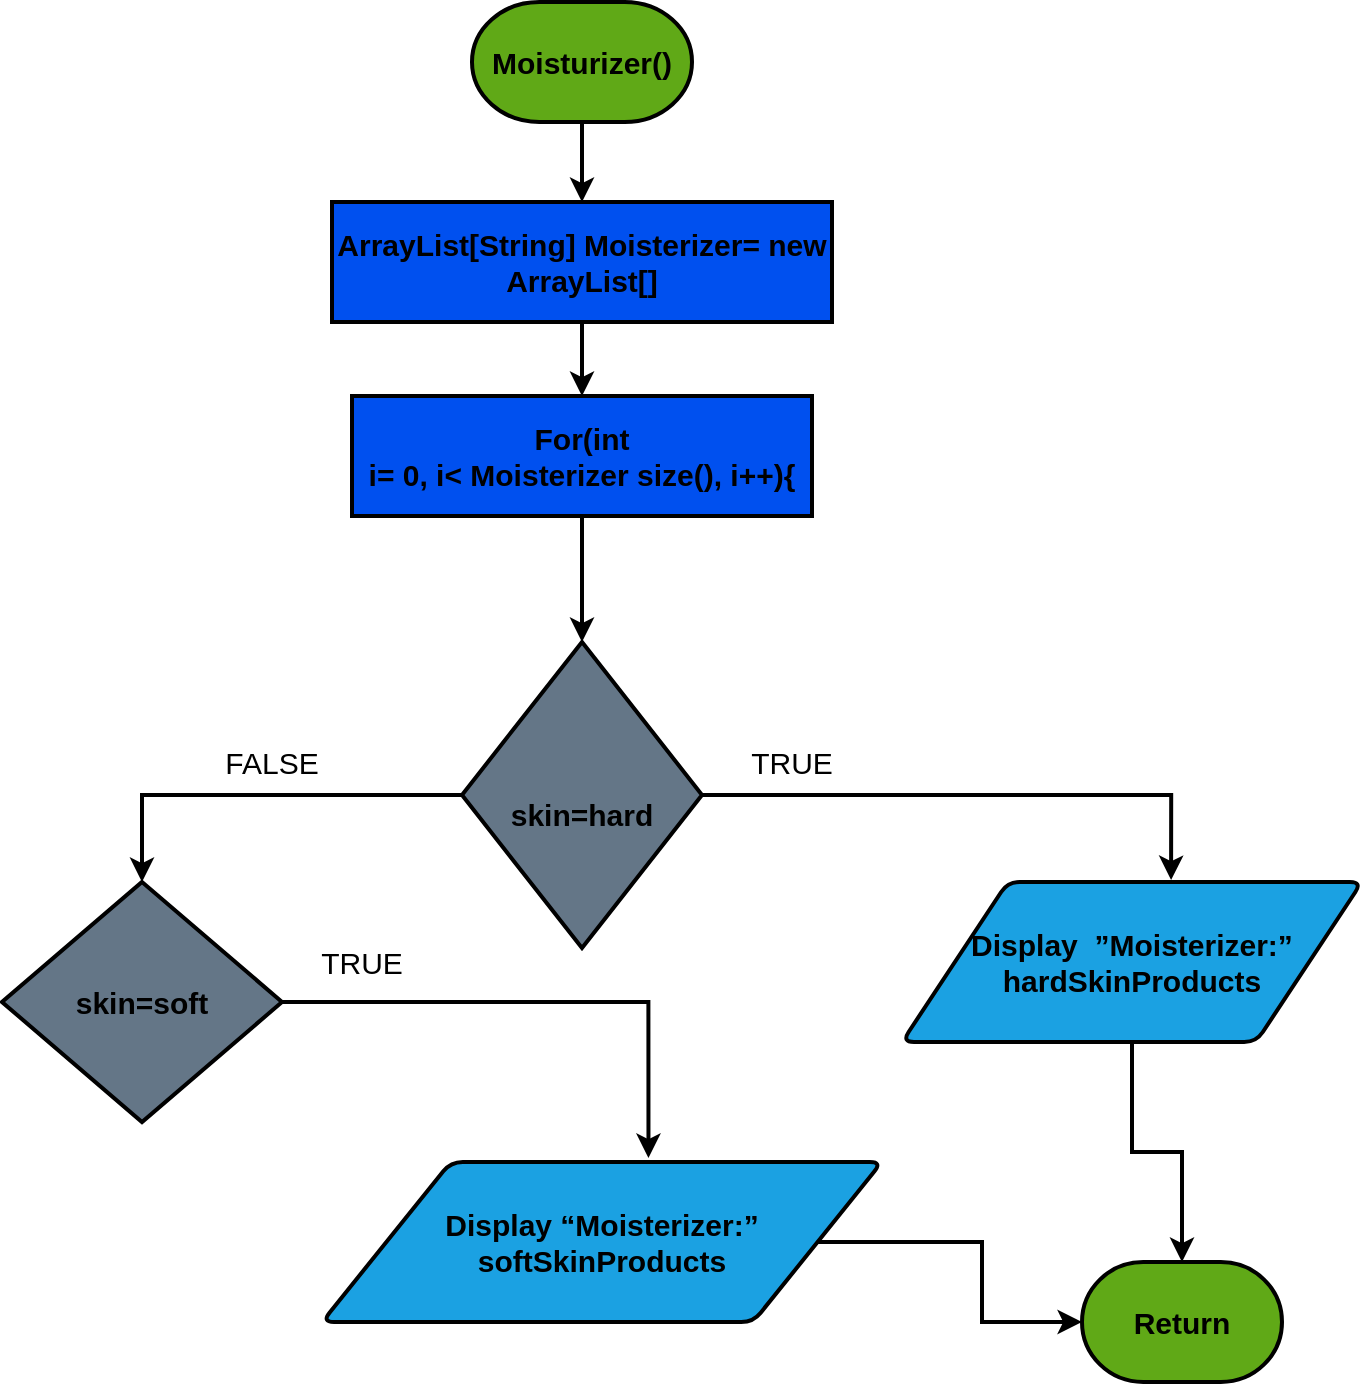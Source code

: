 <mxfile version="14.7.1" type="device"><diagram id="F86prOeUKhoGbH7M1SzY" name="Page-1"><mxGraphModel dx="823" dy="934" grid="1" gridSize="10" guides="1" tooltips="1" connect="1" arrows="1" fold="1" page="1" pageScale="1" pageWidth="850" pageHeight="1100" math="0" shadow="0"><root><mxCell id="0"/><mxCell id="1" parent="0"/><mxCell id="wIl06fkwZQpGmddoQqjZ-63" style="edgeStyle=orthogonalEdgeStyle;rounded=0;orthogonalLoop=1;jettySize=auto;html=1;entryX=0.5;entryY=0;entryDx=0;entryDy=0;strokeWidth=2;fontSize=15;fontStyle=1;" edge="1" parent="1" source="wIl06fkwZQpGmddoQqjZ-64" target="wIl06fkwZQpGmddoQqjZ-66"><mxGeometry relative="1" as="geometry"/></mxCell><mxCell id="wIl06fkwZQpGmddoQqjZ-64" value="Moisturizer()" style="strokeWidth=2;html=1;shape=mxgraph.flowchart.terminator;whiteSpace=wrap;fontSize=15;fontStyle=1;fillColor=#60a917;" vertex="1" parent="1"><mxGeometry x="1170" y="40" width="110" height="60" as="geometry"/></mxCell><mxCell id="wIl06fkwZQpGmddoQqjZ-65" value="" style="edgeStyle=orthogonalEdgeStyle;rounded=0;orthogonalLoop=1;jettySize=auto;html=1;strokeWidth=2;fontSize=15;fontStyle=1;" edge="1" parent="1" source="wIl06fkwZQpGmddoQqjZ-66" target="wIl06fkwZQpGmddoQqjZ-68"><mxGeometry relative="1" as="geometry"/></mxCell><mxCell id="wIl06fkwZQpGmddoQqjZ-66" value="&lt;p class=&quot;MsoNormal&quot; style=&quot;font-size: 15px;&quot;&gt;ArrayList[String] Moisterizer= new ArrayList[]&lt;/p&gt;" style="rounded=0;whiteSpace=wrap;html=1;strokeWidth=2;fontSize=15;fontStyle=1;fillColor=#0050ef;" vertex="1" parent="1"><mxGeometry x="1100" y="140" width="250" height="60" as="geometry"/></mxCell><mxCell id="wIl06fkwZQpGmddoQqjZ-67" style="edgeStyle=orthogonalEdgeStyle;rounded=0;orthogonalLoop=1;jettySize=auto;html=1;entryX=0.5;entryY=0;entryDx=0;entryDy=0;entryPerimeter=0;strokeWidth=2;fontSize=15;fontStyle=1;" edge="1" parent="1" source="wIl06fkwZQpGmddoQqjZ-68" target="wIl06fkwZQpGmddoQqjZ-71"><mxGeometry relative="1" as="geometry"/></mxCell><mxCell id="wIl06fkwZQpGmddoQqjZ-68" value="&lt;span style=&quot;font-size: 15px; line-height: 107%; font-family: calibri, sans-serif;&quot;&gt;For(int&lt;br style=&quot;font-size: 15px;&quot;&gt;i= 0, i&amp;lt; Moisterizer size(), i++){&lt;/span&gt;" style="rounded=0;whiteSpace=wrap;html=1;strokeWidth=2;fontSize=15;fontStyle=1;fillColor=#0050ef;" vertex="1" parent="1"><mxGeometry x="1110" y="237" width="230" height="60" as="geometry"/></mxCell><mxCell id="wIl06fkwZQpGmddoQqjZ-69" style="edgeStyle=orthogonalEdgeStyle;rounded=0;orthogonalLoop=1;jettySize=auto;html=1;entryX=0.585;entryY=-0.012;entryDx=0;entryDy=0;entryPerimeter=0;strokeWidth=2;fontSize=15;fontStyle=1;" edge="1" parent="1" source="wIl06fkwZQpGmddoQqjZ-71" target="wIl06fkwZQpGmddoQqjZ-73"><mxGeometry relative="1" as="geometry"/></mxCell><mxCell id="wIl06fkwZQpGmddoQqjZ-70" style="edgeStyle=orthogonalEdgeStyle;rounded=0;orthogonalLoop=1;jettySize=auto;html=1;entryX=0.5;entryY=0;entryDx=0;entryDy=0;entryPerimeter=0;strokeWidth=2;fontSize=15;fontStyle=1;" edge="1" parent="1" source="wIl06fkwZQpGmddoQqjZ-71" target="wIl06fkwZQpGmddoQqjZ-75"><mxGeometry relative="1" as="geometry"/></mxCell><mxCell id="wIl06fkwZQpGmddoQqjZ-71" value="&lt;span style=&quot;font-size: 15px; line-height: 107%; font-family: calibri, sans-serif;&quot;&gt;&lt;br style=&quot;font-size: 15px;&quot;&gt;skin=hard&lt;/span&gt;" style="strokeWidth=2;html=1;shape=mxgraph.flowchart.decision;whiteSpace=wrap;fontSize=15;fontStyle=1;fillColor=#647687;" vertex="1" parent="1"><mxGeometry x="1165" y="360" width="120" height="153" as="geometry"/></mxCell><mxCell id="wIl06fkwZQpGmddoQqjZ-72" style="edgeStyle=orthogonalEdgeStyle;rounded=0;orthogonalLoop=1;jettySize=auto;html=1;entryX=0.5;entryY=0;entryDx=0;entryDy=0;entryPerimeter=0;strokeWidth=2;fontSize=15;fontStyle=1;" edge="1" parent="1" source="wIl06fkwZQpGmddoQqjZ-73" target="wIl06fkwZQpGmddoQqjZ-107"><mxGeometry relative="1" as="geometry"/></mxCell><mxCell id="wIl06fkwZQpGmddoQqjZ-73" value="&lt;span style=&quot;font-size: 15px; line-height: 107%; font-family: calibri, sans-serif;&quot;&gt;Display&amp;nbsp; ”Moisterizer:” hardSkinProducts&lt;/span&gt;" style="shape=parallelogram;html=1;strokeWidth=2;perimeter=parallelogramPerimeter;whiteSpace=wrap;rounded=1;arcSize=12;size=0.23;fontSize=15;fontStyle=1;fillColor=#1ba1e2;" vertex="1" parent="1"><mxGeometry x="1385" y="480" width="230" height="80" as="geometry"/></mxCell><mxCell id="wIl06fkwZQpGmddoQqjZ-74" style="edgeStyle=orthogonalEdgeStyle;rounded=0;orthogonalLoop=1;jettySize=auto;html=1;entryX=0.583;entryY=-0.025;entryDx=0;entryDy=0;entryPerimeter=0;strokeWidth=2;fontSize=15;fontStyle=1;" edge="1" parent="1" source="wIl06fkwZQpGmddoQqjZ-75" target="wIl06fkwZQpGmddoQqjZ-77"><mxGeometry relative="1" as="geometry"><mxPoint x="1035" y="711" as="targetPoint"/></mxGeometry></mxCell><mxCell id="wIl06fkwZQpGmddoQqjZ-75" value="&lt;p class=&quot;MsoNormal&quot; style=&quot;font-size: 15px;&quot;&gt;skin=soft&lt;/p&gt;" style="strokeWidth=2;html=1;shape=mxgraph.flowchart.decision;whiteSpace=wrap;fontSize=15;fontStyle=1;fillColor=#647687;" vertex="1" parent="1"><mxGeometry x="935" y="480" width="140" height="120" as="geometry"/></mxCell><mxCell id="wIl06fkwZQpGmddoQqjZ-76" style="edgeStyle=orthogonalEdgeStyle;rounded=0;orthogonalLoop=1;jettySize=auto;html=1;entryX=0;entryY=0.5;entryDx=0;entryDy=0;entryPerimeter=0;strokeWidth=2;fontSize=15;fontStyle=1;" edge="1" parent="1" source="wIl06fkwZQpGmddoQqjZ-77" target="wIl06fkwZQpGmddoQqjZ-107"><mxGeometry relative="1" as="geometry"/></mxCell><mxCell id="wIl06fkwZQpGmddoQqjZ-77" value="&lt;p class=&quot;MsoNormal&quot; style=&quot;font-size: 15px;&quot;&gt;Display “Moisterizer:” softSkinProducts&lt;/p&gt;" style="shape=parallelogram;html=1;strokeWidth=2;perimeter=parallelogramPerimeter;whiteSpace=wrap;rounded=1;arcSize=12;size=0.23;fontSize=15;fontStyle=1;fillColor=#1ba1e2;" vertex="1" parent="1"><mxGeometry x="1095" y="620" width="280" height="80" as="geometry"/></mxCell><mxCell id="wIl06fkwZQpGmddoQqjZ-107" value="Return" style="strokeWidth=2;html=1;shape=mxgraph.flowchart.terminator;whiteSpace=wrap;fontSize=15;fontStyle=1;fillColor=#60a917;" vertex="1" parent="1"><mxGeometry x="1475" y="670" width="100" height="60" as="geometry"/></mxCell><mxCell id="wIl06fkwZQpGmddoQqjZ-109" value="&lt;font style=&quot;font-size: 15px&quot;&gt;TRUE&lt;/font&gt;" style="text;html=1;strokeColor=none;fillColor=none;align=center;verticalAlign=middle;whiteSpace=wrap;rounded=0;fontColor=#000000;" vertex="1" parent="1"><mxGeometry x="1310" y="410" width="40" height="20" as="geometry"/></mxCell><mxCell id="wIl06fkwZQpGmddoQqjZ-110" value="&lt;font style=&quot;font-size: 15px&quot;&gt;FALSE&lt;/font&gt;" style="text;html=1;strokeColor=none;fillColor=none;align=center;verticalAlign=middle;whiteSpace=wrap;rounded=0;fontColor=#000000;" vertex="1" parent="1"><mxGeometry x="1050" y="410" width="40" height="20" as="geometry"/></mxCell><mxCell id="wIl06fkwZQpGmddoQqjZ-111" value="&lt;font style=&quot;font-size: 15px&quot;&gt;TRUE&lt;/font&gt;" style="text;html=1;strokeColor=none;fillColor=none;align=center;verticalAlign=middle;whiteSpace=wrap;rounded=0;fontColor=#000000;" vertex="1" parent="1"><mxGeometry x="1095" y="510" width="40" height="20" as="geometry"/></mxCell></root></mxGraphModel></diagram></mxfile>